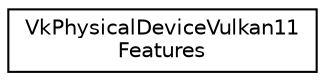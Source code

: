 digraph "Graphical Class Hierarchy"
{
 // LATEX_PDF_SIZE
  edge [fontname="Helvetica",fontsize="10",labelfontname="Helvetica",labelfontsize="10"];
  node [fontname="Helvetica",fontsize="10",shape=record];
  rankdir="LR";
  Node0 [label="VkPhysicalDeviceVulkan11\lFeatures",height=0.2,width=0.4,color="black", fillcolor="white", style="filled",URL="$structVkPhysicalDeviceVulkan11Features.html",tooltip=" "];
}
